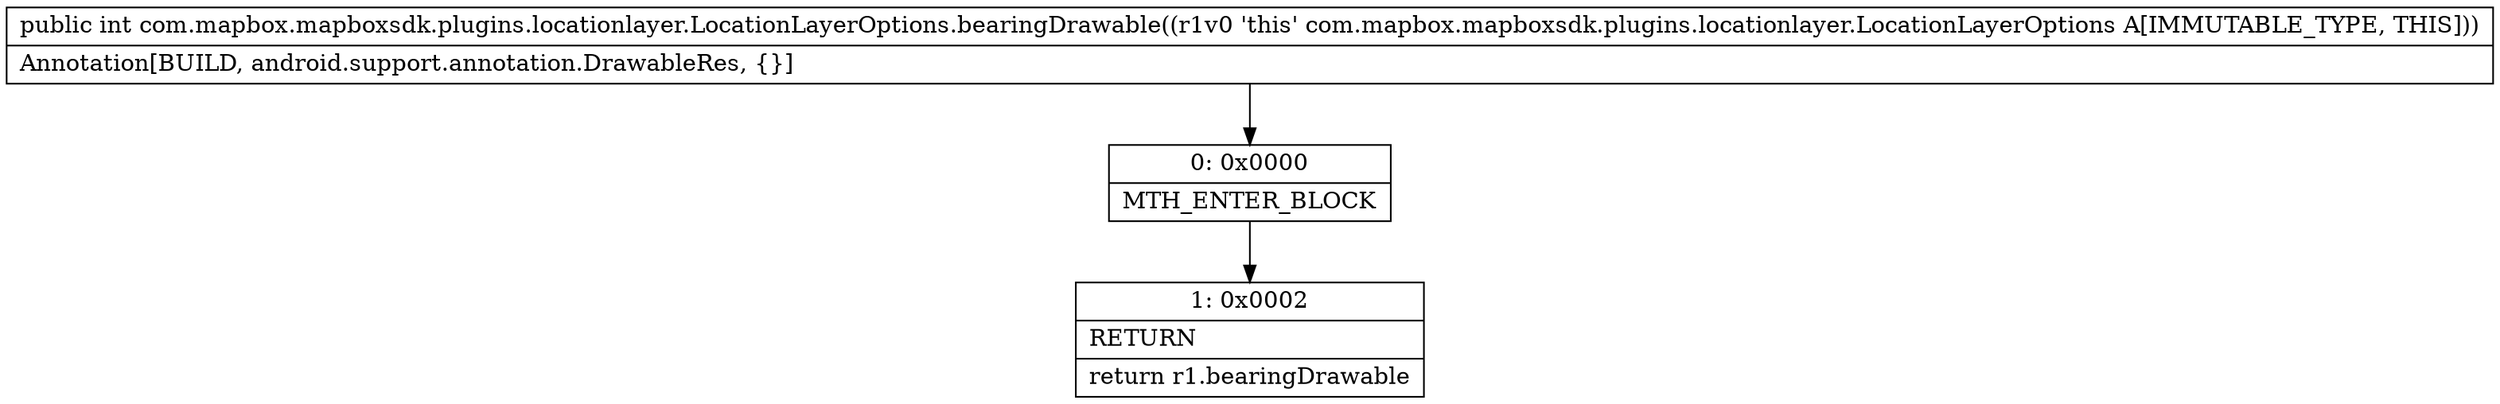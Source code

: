 digraph "CFG forcom.mapbox.mapboxsdk.plugins.locationlayer.LocationLayerOptions.bearingDrawable()I" {
Node_0 [shape=record,label="{0\:\ 0x0000|MTH_ENTER_BLOCK\l}"];
Node_1 [shape=record,label="{1\:\ 0x0002|RETURN\l|return r1.bearingDrawable\l}"];
MethodNode[shape=record,label="{public int com.mapbox.mapboxsdk.plugins.locationlayer.LocationLayerOptions.bearingDrawable((r1v0 'this' com.mapbox.mapboxsdk.plugins.locationlayer.LocationLayerOptions A[IMMUTABLE_TYPE, THIS]))  | Annotation[BUILD, android.support.annotation.DrawableRes, \{\}]\l}"];
MethodNode -> Node_0;
Node_0 -> Node_1;
}

